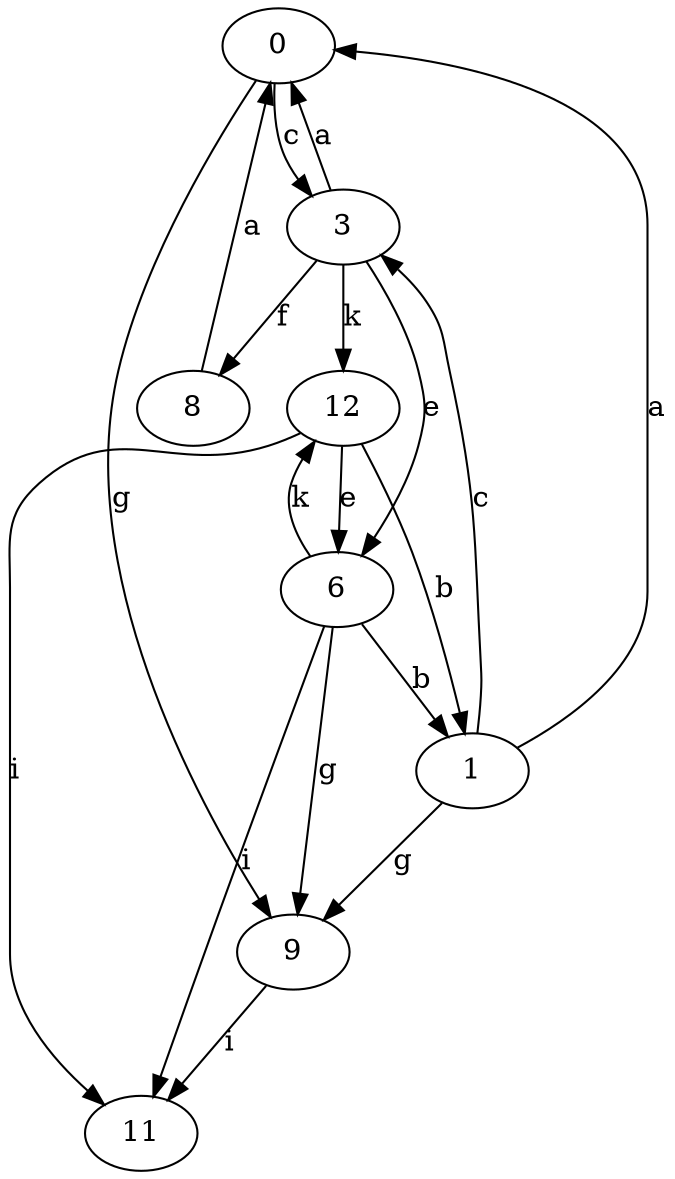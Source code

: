 strict digraph  {
0;
1;
3;
6;
8;
9;
11;
12;
0 -> 3  [label=c];
0 -> 9  [label=g];
1 -> 0  [label=a];
1 -> 3  [label=c];
1 -> 9  [label=g];
3 -> 0  [label=a];
3 -> 6  [label=e];
3 -> 8  [label=f];
3 -> 12  [label=k];
6 -> 1  [label=b];
6 -> 9  [label=g];
6 -> 11  [label=i];
6 -> 12  [label=k];
8 -> 0  [label=a];
9 -> 11  [label=i];
12 -> 1  [label=b];
12 -> 6  [label=e];
12 -> 11  [label=i];
}
